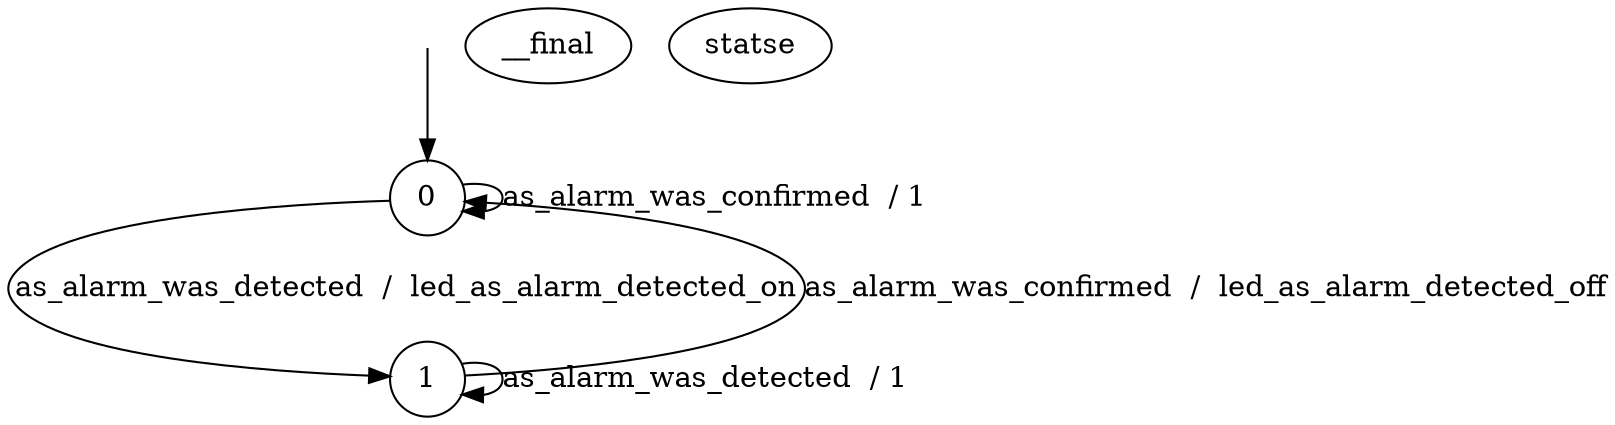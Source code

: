 digraph g {

	s0 [shape="circle" label="0"];
	s1 [shape="circle" label="1"];
	s0 -> s0 [label="as_alarm_was_confirmed  / 1"];
	s0 -> s1 [label="as_alarm_was_detected  /  led_as_alarm_detected_on"];
	s1 -> s0 [label="as_alarm_was_confirmed  /  led_as_alarm_detected_off"];
	s1 -> s1 [label="as_alarm_was_detected  / 1"];

__start0 [label="" shape="none" width="0" height="0"];
__start0 -> s0;
__final statse{
    s1
}
}
